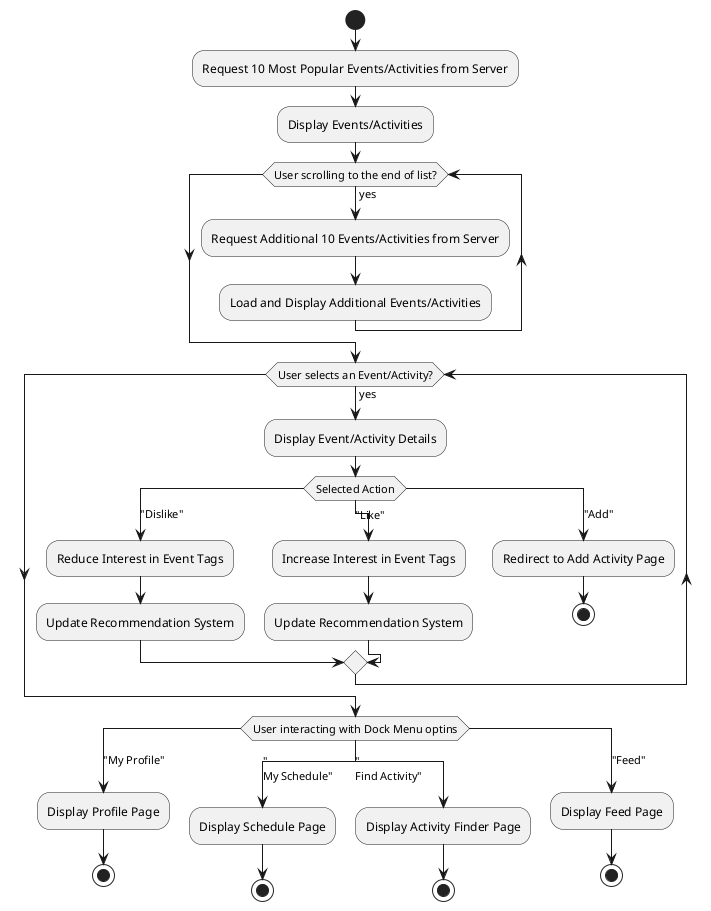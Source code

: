 @startuml
start
:Request 10 Most Popular Events/Activities from Server;
:Display Events/Activities;

while (User scrolling to the end of list?) is (yes)
  :Request Additional 10 Events/Activities from Server;
  :Load and Display Additional Events/Activities;
endwhile

while (User selects an Event/Activity?) is (yes)
  :Display Event/Activity Details;
  switch (Selected Action)
    case ("Dislike")
      :Reduce Interest in Event Tags;
      :Update Recommendation System;
    case ("Like")
      :Increase Interest in Event Tags;
      :Update Recommendation System;
    case ("Add")
      :Redirect to Add Activity Page;
      stop
    endswitch
endwhile

  switch (User interacting with Dock Menu optins)
    case ("My Profile")
      :Display Profile Page;
      stop
    case ("\nMy Schedule")
      :Display Schedule Page;
      stop
    case ("\nFind Activity")
      :Display Activity Finder Page;
      stop
    case ("Feed")
      :Display Feed Page;
      stop
    endswitch

@enduml
